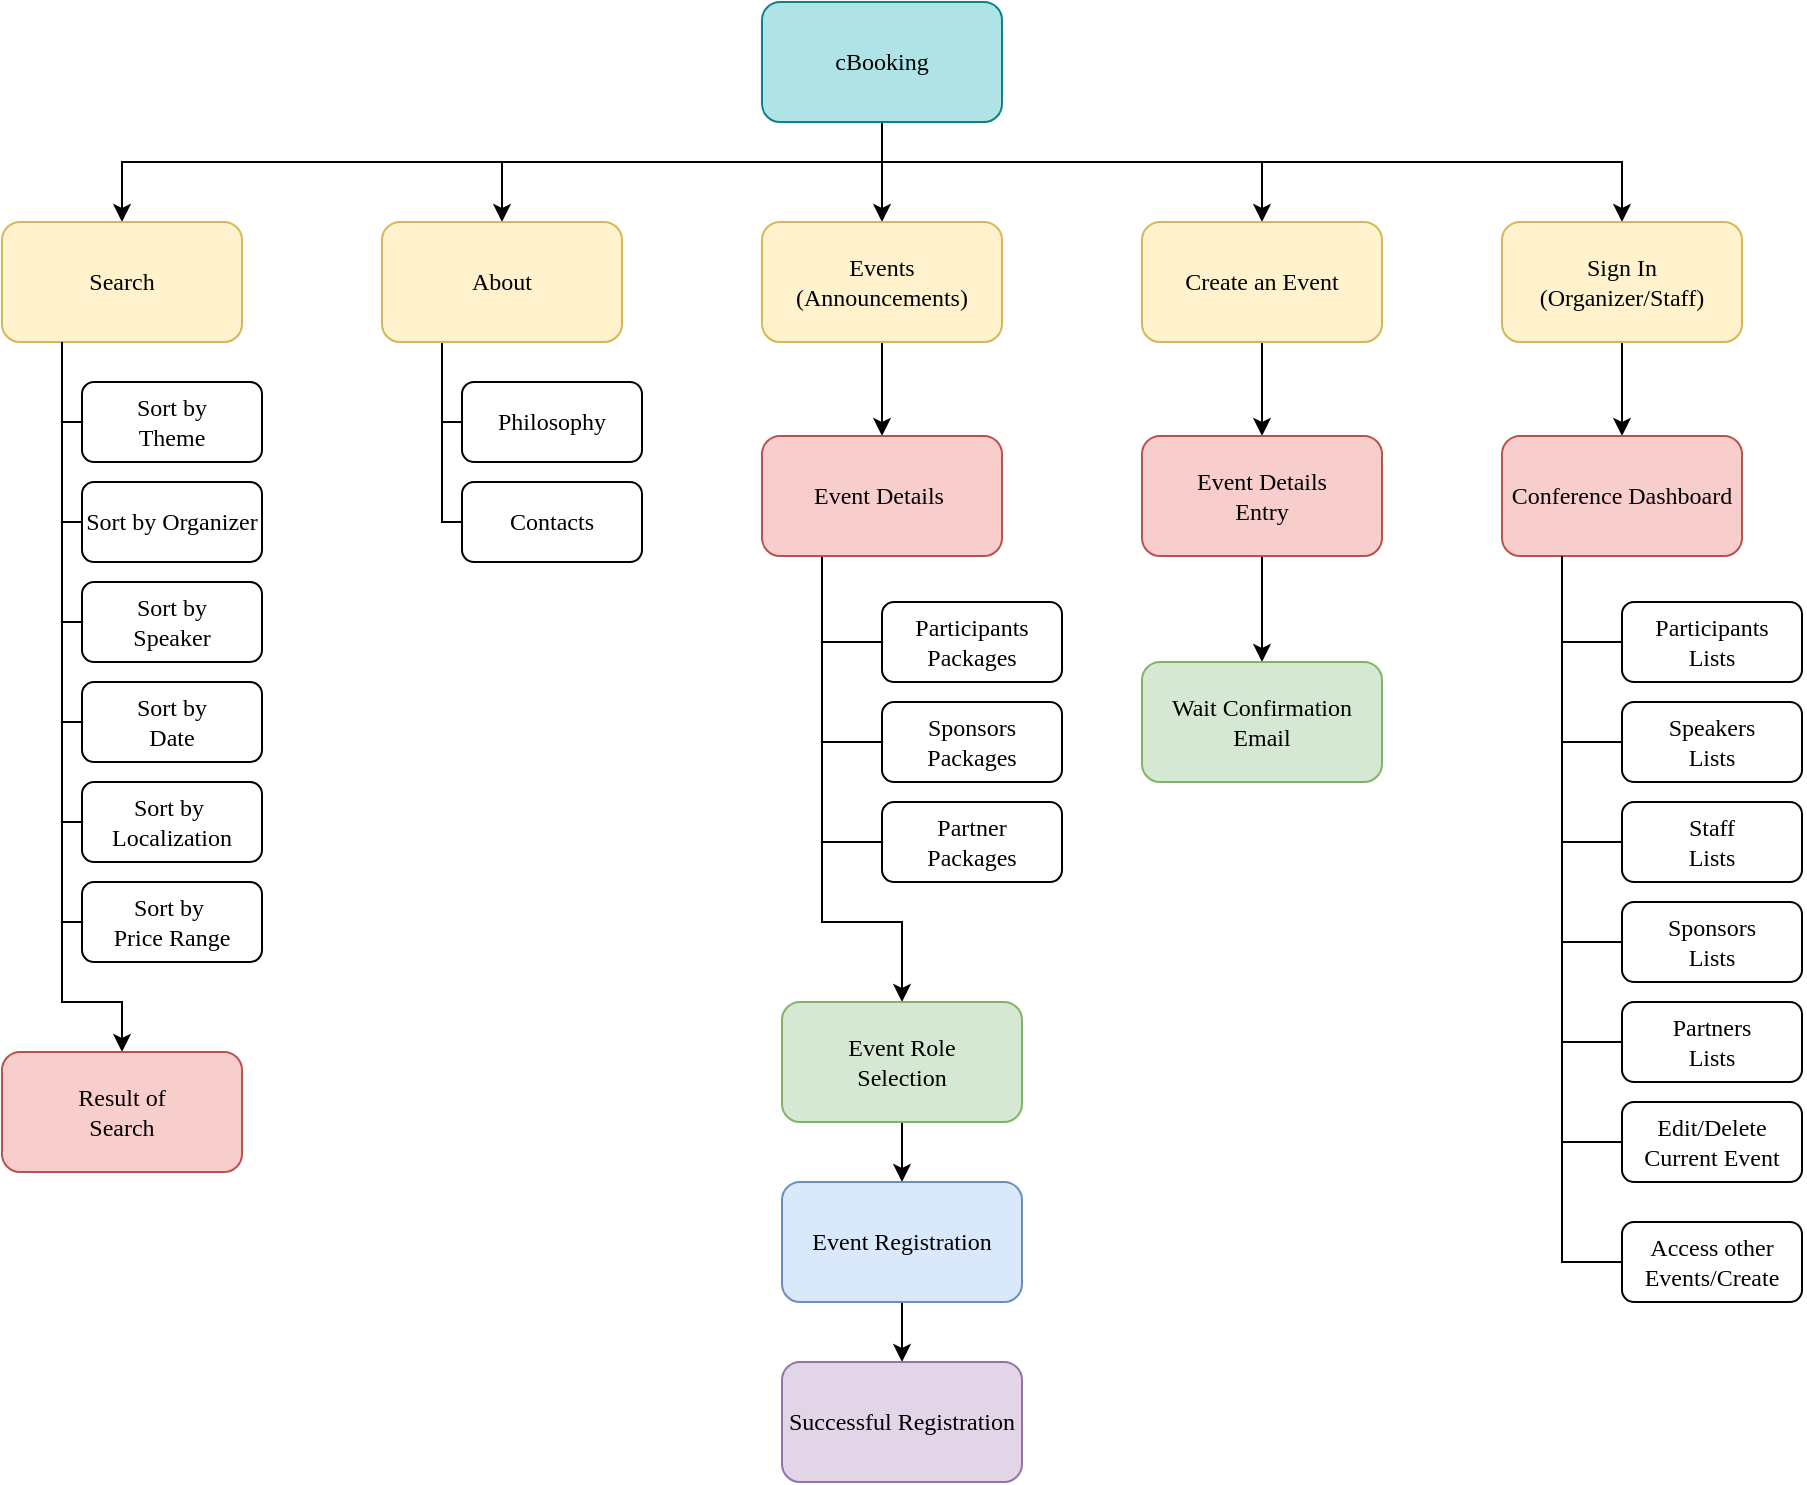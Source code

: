 <mxfile version="13.10.1" type="github">
  <diagram name="Page-1" id="97916047-d0de-89f5-080d-49f4d83e522f">
    <mxGraphModel dx="1038" dy="580" grid="1" gridSize="10" guides="1" tooltips="1" connect="1" arrows="1" fold="1" page="1" pageScale="1.5" pageWidth="1169" pageHeight="827" background="#ffffff" math="0" shadow="0">
      <root>
        <mxCell id="0" />
        <mxCell id="1" parent="0" />
        <mxCell id="v0h3LR7NTTZBpTmHbnjR-62" style="edgeStyle=orthogonalEdgeStyle;rounded=0;orthogonalLoop=1;jettySize=auto;html=1;entryX=0.5;entryY=0;entryDx=0;entryDy=0;fontFamily=Tahoma;" parent="1" source="v0h3LR7NTTZBpTmHbnjR-58" target="v0h3LR7NTTZBpTmHbnjR-61" edge="1">
          <mxGeometry relative="1" as="geometry">
            <Array as="points">
              <mxPoint x="770" y="230" />
              <mxPoint x="580" y="230" />
            </Array>
          </mxGeometry>
        </mxCell>
        <mxCell id="v0h3LR7NTTZBpTmHbnjR-66" style="edgeStyle=orthogonalEdgeStyle;rounded=0;orthogonalLoop=1;jettySize=auto;html=1;fontFamily=Tahoma;" parent="1" source="v0h3LR7NTTZBpTmHbnjR-58" target="v0h3LR7NTTZBpTmHbnjR-65" edge="1">
          <mxGeometry relative="1" as="geometry">
            <Array as="points">
              <mxPoint x="770" y="230" />
              <mxPoint x="1140" y="230" />
            </Array>
          </mxGeometry>
        </mxCell>
        <mxCell id="v0h3LR7NTTZBpTmHbnjR-67" style="edgeStyle=orthogonalEdgeStyle;rounded=0;orthogonalLoop=1;jettySize=auto;html=1;exitX=0.5;exitY=1;exitDx=0;exitDy=0;entryX=0.5;entryY=0;entryDx=0;entryDy=0;fontFamily=Tahoma;" parent="1" source="v0h3LR7NTTZBpTmHbnjR-58" target="v0h3LR7NTTZBpTmHbnjR-63" edge="1">
          <mxGeometry relative="1" as="geometry">
            <Array as="points">
              <mxPoint x="770" y="210" />
              <mxPoint x="770" y="260" />
            </Array>
          </mxGeometry>
        </mxCell>
        <mxCell id="v0h3LR7NTTZBpTmHbnjR-68" style="edgeStyle=orthogonalEdgeStyle;rounded=0;orthogonalLoop=1;jettySize=auto;html=1;exitX=0.5;exitY=1;exitDx=0;exitDy=0;fontFamily=Tahoma;" parent="1" source="v0h3LR7NTTZBpTmHbnjR-58" target="v0h3LR7NTTZBpTmHbnjR-64" edge="1">
          <mxGeometry relative="1" as="geometry">
            <Array as="points">
              <mxPoint x="770" y="230" />
              <mxPoint x="960" y="230" />
            </Array>
          </mxGeometry>
        </mxCell>
        <mxCell id="v0h3LR7NTTZBpTmHbnjR-74" style="edgeStyle=orthogonalEdgeStyle;rounded=0;orthogonalLoop=1;jettySize=auto;html=1;exitX=0.5;exitY=1;exitDx=0;exitDy=0;fontFamily=Tahoma;" parent="1" source="v0h3LR7NTTZBpTmHbnjR-58" target="v0h3LR7NTTZBpTmHbnjR-73" edge="1">
          <mxGeometry relative="1" as="geometry">
            <Array as="points">
              <mxPoint x="770" y="230" />
              <mxPoint x="390" y="230" />
            </Array>
          </mxGeometry>
        </mxCell>
        <mxCell id="v0h3LR7NTTZBpTmHbnjR-58" value="cBooking" style="rounded=1;whiteSpace=wrap;html=1;fontFamily=Tahoma;fillColor=#b0e3e6;strokeColor=#0e8088;" parent="1" vertex="1">
          <mxGeometry x="710" y="150" width="120" height="60" as="geometry" />
        </mxCell>
        <mxCell id="v0h3LR7NTTZBpTmHbnjR-100" style="edgeStyle=none;rounded=0;orthogonalLoop=1;jettySize=auto;html=1;exitX=0.25;exitY=1;exitDx=0;exitDy=0;entryX=0;entryY=0.5;entryDx=0;entryDy=0;endArrow=none;endFill=0;fontFamily=Tahoma;" parent="1" source="v0h3LR7NTTZBpTmHbnjR-61" target="v0h3LR7NTTZBpTmHbnjR-98" edge="1">
          <mxGeometry relative="1" as="geometry">
            <Array as="points">
              <mxPoint x="550" y="360" />
            </Array>
          </mxGeometry>
        </mxCell>
        <mxCell id="v0h3LR7NTTZBpTmHbnjR-101" style="edgeStyle=none;rounded=0;orthogonalLoop=1;jettySize=auto;html=1;exitX=0.25;exitY=1;exitDx=0;exitDy=0;entryX=0;entryY=0.5;entryDx=0;entryDy=0;endArrow=none;endFill=0;fontFamily=Tahoma;" parent="1" source="v0h3LR7NTTZBpTmHbnjR-61" target="v0h3LR7NTTZBpTmHbnjR-99" edge="1">
          <mxGeometry relative="1" as="geometry">
            <Array as="points">
              <mxPoint x="550" y="410" />
            </Array>
          </mxGeometry>
        </mxCell>
        <mxCell id="v0h3LR7NTTZBpTmHbnjR-61" value="About" style="rounded=1;whiteSpace=wrap;html=1;fontFamily=Tahoma;fillColor=#fff2cc;strokeColor=#d6b656;" parent="1" vertex="1">
          <mxGeometry x="520" y="260" width="120" height="60" as="geometry" />
        </mxCell>
        <mxCell id="v0h3LR7NTTZBpTmHbnjR-79" style="edgeStyle=orthogonalEdgeStyle;rounded=0;orthogonalLoop=1;jettySize=auto;html=1;exitX=0.5;exitY=1;exitDx=0;exitDy=0;entryX=0.5;entryY=0;entryDx=0;entryDy=0;fontFamily=Tahoma;" parent="1" source="v0h3LR7NTTZBpTmHbnjR-63" target="v0h3LR7NTTZBpTmHbnjR-78" edge="1">
          <mxGeometry relative="1" as="geometry" />
        </mxCell>
        <mxCell id="v0h3LR7NTTZBpTmHbnjR-63" value="Events&lt;br&gt;(Announcements)" style="rounded=1;whiteSpace=wrap;html=1;fontFamily=Tahoma;fillColor=#fff2cc;strokeColor=#d6b656;" parent="1" vertex="1">
          <mxGeometry x="710" y="260" width="120" height="60" as="geometry" />
        </mxCell>
        <mxCell id="v0h3LR7NTTZBpTmHbnjR-70" style="edgeStyle=orthogonalEdgeStyle;rounded=0;orthogonalLoop=1;jettySize=auto;html=1;entryX=0.5;entryY=0;entryDx=0;entryDy=0;fontFamily=Tahoma;" parent="1" source="v0h3LR7NTTZBpTmHbnjR-64" target="v0h3LR7NTTZBpTmHbnjR-69" edge="1">
          <mxGeometry relative="1" as="geometry" />
        </mxCell>
        <mxCell id="v0h3LR7NTTZBpTmHbnjR-64" value="Create an Event" style="rounded=1;whiteSpace=wrap;html=1;fontFamily=Tahoma;fillColor=#fff2cc;strokeColor=#d6b656;" parent="1" vertex="1">
          <mxGeometry x="900" y="260" width="120" height="60" as="geometry" />
        </mxCell>
        <mxCell id="v0h3LR7NTTZBpTmHbnjR-72" style="edgeStyle=orthogonalEdgeStyle;rounded=0;orthogonalLoop=1;jettySize=auto;html=1;entryX=0.5;entryY=0;entryDx=0;entryDy=0;fontFamily=Tahoma;" parent="1" source="v0h3LR7NTTZBpTmHbnjR-65" target="v0h3LR7NTTZBpTmHbnjR-71" edge="1">
          <mxGeometry relative="1" as="geometry" />
        </mxCell>
        <mxCell id="v0h3LR7NTTZBpTmHbnjR-65" value="Sign In&lt;br&gt;(Organizer/Staff)" style="rounded=1;whiteSpace=wrap;html=1;fontFamily=Tahoma;fillColor=#fff2cc;strokeColor=#d6b656;" parent="1" vertex="1">
          <mxGeometry x="1080" y="260" width="120" height="60" as="geometry" />
        </mxCell>
        <mxCell id="v0h3LR7NTTZBpTmHbnjR-129" style="edgeStyle=none;rounded=0;orthogonalLoop=1;jettySize=auto;html=1;exitX=0.5;exitY=1;exitDx=0;exitDy=0;startArrow=none;startFill=0;endArrow=classic;endFill=1;fontFamily=Tahoma;" parent="1" source="v0h3LR7NTTZBpTmHbnjR-69" target="v0h3LR7NTTZBpTmHbnjR-128" edge="1">
          <mxGeometry relative="1" as="geometry" />
        </mxCell>
        <mxCell id="v0h3LR7NTTZBpTmHbnjR-69" value="Event Details&lt;br&gt;Entry" style="rounded=1;whiteSpace=wrap;html=1;fontFamily=Tahoma;fillColor=#f8cecc;strokeColor=#b85450;" parent="1" vertex="1">
          <mxGeometry x="900" y="367" width="120" height="60" as="geometry" />
        </mxCell>
        <mxCell id="v0h3LR7NTTZBpTmHbnjR-85" style="edgeStyle=orthogonalEdgeStyle;rounded=0;orthogonalLoop=1;jettySize=auto;html=1;exitX=0.25;exitY=1;exitDx=0;exitDy=0;entryX=0;entryY=0.5;entryDx=0;entryDy=0;fontFamily=Tahoma;endArrow=none;endFill=0;" parent="1" source="v0h3LR7NTTZBpTmHbnjR-71" target="v0h3LR7NTTZBpTmHbnjR-80" edge="1">
          <mxGeometry relative="1" as="geometry" />
        </mxCell>
        <mxCell id="v0h3LR7NTTZBpTmHbnjR-86" style="edgeStyle=none;rounded=0;orthogonalLoop=1;jettySize=auto;html=1;exitX=0.25;exitY=1;exitDx=0;exitDy=0;entryX=0;entryY=0.5;entryDx=0;entryDy=0;endArrow=none;endFill=0;fontFamily=Tahoma;" parent="1" source="v0h3LR7NTTZBpTmHbnjR-71" target="v0h3LR7NTTZBpTmHbnjR-81" edge="1">
          <mxGeometry relative="1" as="geometry">
            <Array as="points">
              <mxPoint x="1110" y="520" />
            </Array>
          </mxGeometry>
        </mxCell>
        <mxCell id="v0h3LR7NTTZBpTmHbnjR-87" style="edgeStyle=none;rounded=0;orthogonalLoop=1;jettySize=auto;html=1;exitX=0.25;exitY=1;exitDx=0;exitDy=0;entryX=0;entryY=0.5;entryDx=0;entryDy=0;endArrow=none;endFill=0;fontFamily=Tahoma;" parent="1" source="v0h3LR7NTTZBpTmHbnjR-71" target="v0h3LR7NTTZBpTmHbnjR-82" edge="1">
          <mxGeometry relative="1" as="geometry">
            <Array as="points">
              <mxPoint x="1110" y="570" />
            </Array>
          </mxGeometry>
        </mxCell>
        <mxCell id="v0h3LR7NTTZBpTmHbnjR-88" style="edgeStyle=none;rounded=0;orthogonalLoop=1;jettySize=auto;html=1;exitX=0.25;exitY=1;exitDx=0;exitDy=0;entryX=0;entryY=0.5;entryDx=0;entryDy=0;endArrow=none;endFill=0;fontFamily=Tahoma;" parent="1" source="v0h3LR7NTTZBpTmHbnjR-71" target="v0h3LR7NTTZBpTmHbnjR-83" edge="1">
          <mxGeometry relative="1" as="geometry">
            <Array as="points">
              <mxPoint x="1110" y="620" />
            </Array>
          </mxGeometry>
        </mxCell>
        <mxCell id="v0h3LR7NTTZBpTmHbnjR-89" style="edgeStyle=none;rounded=0;orthogonalLoop=1;jettySize=auto;html=1;exitX=0.25;exitY=1;exitDx=0;exitDy=0;entryX=0;entryY=0.5;entryDx=0;entryDy=0;endArrow=none;endFill=0;fontFamily=Tahoma;" parent="1" source="v0h3LR7NTTZBpTmHbnjR-71" target="v0h3LR7NTTZBpTmHbnjR-84" edge="1">
          <mxGeometry relative="1" as="geometry">
            <Array as="points">
              <mxPoint x="1110" y="670" />
            </Array>
          </mxGeometry>
        </mxCell>
        <mxCell id="ZtaEysvp7zR3b82tCj5O-3" style="edgeStyle=orthogonalEdgeStyle;rounded=0;orthogonalLoop=1;jettySize=auto;html=1;exitX=0.25;exitY=1;exitDx=0;exitDy=0;entryX=0;entryY=0.5;entryDx=0;entryDy=0;endArrow=none;endFill=0;" edge="1" parent="1" source="v0h3LR7NTTZBpTmHbnjR-71" target="ZtaEysvp7zR3b82tCj5O-2">
          <mxGeometry relative="1" as="geometry">
            <mxPoint x="1130" y="810" as="targetPoint" />
          </mxGeometry>
        </mxCell>
        <mxCell id="v0h3LR7NTTZBpTmHbnjR-71" value="Conference Dashboard" style="rounded=1;whiteSpace=wrap;html=1;fontFamily=Tahoma;fillColor=#f8cecc;strokeColor=#b85450;" parent="1" vertex="1">
          <mxGeometry x="1080" y="367" width="120" height="60" as="geometry" />
        </mxCell>
        <mxCell id="v0h3LR7NTTZBpTmHbnjR-112" style="edgeStyle=none;rounded=0;orthogonalLoop=1;jettySize=auto;html=1;exitX=0.25;exitY=1;exitDx=0;exitDy=0;entryX=0;entryY=0.5;entryDx=0;entryDy=0;startArrow=none;startFill=0;endArrow=none;endFill=0;fontFamily=Tahoma;" parent="1" source="v0h3LR7NTTZBpTmHbnjR-73" target="v0h3LR7NTTZBpTmHbnjR-104" edge="1">
          <mxGeometry relative="1" as="geometry">
            <Array as="points">
              <mxPoint x="360" y="360" />
            </Array>
          </mxGeometry>
        </mxCell>
        <mxCell id="v0h3LR7NTTZBpTmHbnjR-133" style="edgeStyle=none;rounded=0;orthogonalLoop=1;jettySize=auto;html=1;exitX=0.25;exitY=1;exitDx=0;exitDy=0;startArrow=none;startFill=0;endArrow=classic;endFill=1;fontFamily=Tahoma;" parent="1" source="v0h3LR7NTTZBpTmHbnjR-73" target="v0h3LR7NTTZBpTmHbnjR-132" edge="1">
          <mxGeometry relative="1" as="geometry">
            <Array as="points">
              <mxPoint x="360" y="650" />
              <mxPoint x="390" y="650" />
            </Array>
          </mxGeometry>
        </mxCell>
        <mxCell id="v0h3LR7NTTZBpTmHbnjR-73" value="Search" style="rounded=1;whiteSpace=wrap;html=1;fontFamily=Tahoma;fillColor=#fff2cc;strokeColor=#d6b656;" parent="1" vertex="1">
          <mxGeometry x="330" y="260" width="120" height="60" as="geometry" />
        </mxCell>
        <mxCell id="v0h3LR7NTTZBpTmHbnjR-93" style="edgeStyle=none;rounded=0;orthogonalLoop=1;jettySize=auto;html=1;exitX=0.25;exitY=1;exitDx=0;exitDy=0;entryX=0;entryY=0.5;entryDx=0;entryDy=0;endArrow=none;endFill=0;fontFamily=Tahoma;" parent="1" source="v0h3LR7NTTZBpTmHbnjR-78" target="v0h3LR7NTTZBpTmHbnjR-90" edge="1">
          <mxGeometry relative="1" as="geometry">
            <Array as="points">
              <mxPoint x="740" y="470" />
            </Array>
          </mxGeometry>
        </mxCell>
        <mxCell id="v0h3LR7NTTZBpTmHbnjR-94" style="edgeStyle=none;rounded=0;orthogonalLoop=1;jettySize=auto;html=1;exitX=0.25;exitY=1;exitDx=0;exitDy=0;entryX=0;entryY=0.5;entryDx=0;entryDy=0;endArrow=none;endFill=0;fontFamily=Tahoma;" parent="1" source="v0h3LR7NTTZBpTmHbnjR-78" target="v0h3LR7NTTZBpTmHbnjR-91" edge="1">
          <mxGeometry relative="1" as="geometry">
            <Array as="points">
              <mxPoint x="740" y="520" />
            </Array>
          </mxGeometry>
        </mxCell>
        <mxCell id="v0h3LR7NTTZBpTmHbnjR-95" style="edgeStyle=none;rounded=0;orthogonalLoop=1;jettySize=auto;html=1;exitX=0.25;exitY=1;exitDx=0;exitDy=0;entryX=0;entryY=0.5;entryDx=0;entryDy=0;endArrow=none;endFill=0;fontFamily=Tahoma;" parent="1" source="v0h3LR7NTTZBpTmHbnjR-78" target="v0h3LR7NTTZBpTmHbnjR-92" edge="1">
          <mxGeometry relative="1" as="geometry">
            <Array as="points">
              <mxPoint x="740" y="570" />
            </Array>
          </mxGeometry>
        </mxCell>
        <mxCell id="v0h3LR7NTTZBpTmHbnjR-103" style="edgeStyle=none;rounded=0;orthogonalLoop=1;jettySize=auto;html=1;exitX=0.25;exitY=1;exitDx=0;exitDy=0;entryX=0.5;entryY=0;entryDx=0;entryDy=0;endArrow=classic;endFill=1;fontFamily=Tahoma;" parent="1" source="v0h3LR7NTTZBpTmHbnjR-78" target="v0h3LR7NTTZBpTmHbnjR-102" edge="1">
          <mxGeometry relative="1" as="geometry">
            <Array as="points">
              <mxPoint x="740" y="610" />
              <mxPoint x="780" y="610" />
            </Array>
          </mxGeometry>
        </mxCell>
        <mxCell id="v0h3LR7NTTZBpTmHbnjR-78" value="Event Details&amp;nbsp;" style="rounded=1;whiteSpace=wrap;html=1;fontFamily=Tahoma;fillColor=#f8cecc;strokeColor=#b85450;" parent="1" vertex="1">
          <mxGeometry x="710" y="367" width="120" height="60" as="geometry" />
        </mxCell>
        <mxCell id="v0h3LR7NTTZBpTmHbnjR-80" value="Participants&lt;br&gt;Lists" style="rounded=1;whiteSpace=wrap;html=1;fontFamily=Tahoma;" parent="1" vertex="1">
          <mxGeometry x="1140" y="450" width="90" height="40" as="geometry" />
        </mxCell>
        <mxCell id="v0h3LR7NTTZBpTmHbnjR-81" value="Speakers&lt;br&gt;Lists" style="rounded=1;whiteSpace=wrap;html=1;fontFamily=Tahoma;" parent="1" vertex="1">
          <mxGeometry x="1140" y="500" width="90" height="40" as="geometry" />
        </mxCell>
        <mxCell id="v0h3LR7NTTZBpTmHbnjR-82" value="Staff&lt;br&gt;Lists" style="rounded=1;whiteSpace=wrap;html=1;fontFamily=Tahoma;" parent="1" vertex="1">
          <mxGeometry x="1140" y="550" width="90" height="40" as="geometry" />
        </mxCell>
        <mxCell id="v0h3LR7NTTZBpTmHbnjR-83" value="Sponsors&lt;br&gt;Lists" style="rounded=1;whiteSpace=wrap;html=1;fontFamily=Tahoma;" parent="1" vertex="1">
          <mxGeometry x="1140" y="600" width="90" height="40" as="geometry" />
        </mxCell>
        <mxCell id="v0h3LR7NTTZBpTmHbnjR-84" value="Partners&lt;br&gt;Lists" style="rounded=1;whiteSpace=wrap;html=1;fontFamily=Tahoma;" parent="1" vertex="1">
          <mxGeometry x="1140" y="650" width="90" height="40" as="geometry" />
        </mxCell>
        <mxCell id="v0h3LR7NTTZBpTmHbnjR-90" value="Participants&lt;br&gt;Packages" style="rounded=1;whiteSpace=wrap;html=1;fontFamily=Tahoma;" parent="1" vertex="1">
          <mxGeometry x="770" y="450" width="90" height="40" as="geometry" />
        </mxCell>
        <mxCell id="v0h3LR7NTTZBpTmHbnjR-91" value="Sponsors&lt;br&gt;Packages" style="rounded=1;whiteSpace=wrap;html=1;fontFamily=Tahoma;" parent="1" vertex="1">
          <mxGeometry x="770" y="500" width="90" height="40" as="geometry" />
        </mxCell>
        <mxCell id="v0h3LR7NTTZBpTmHbnjR-92" value="Partner&lt;br&gt;Packages" style="rounded=1;whiteSpace=wrap;html=1;fontFamily=Tahoma;" parent="1" vertex="1">
          <mxGeometry x="770" y="550" width="90" height="40" as="geometry" />
        </mxCell>
        <mxCell id="v0h3LR7NTTZBpTmHbnjR-96" style="edgeStyle=none;rounded=0;orthogonalLoop=1;jettySize=auto;html=1;exitX=1;exitY=0.5;exitDx=0;exitDy=0;endArrow=none;endFill=0;fontFamily=Tahoma;" parent="1" source="v0h3LR7NTTZBpTmHbnjR-82" target="v0h3LR7NTTZBpTmHbnjR-82" edge="1">
          <mxGeometry relative="1" as="geometry" />
        </mxCell>
        <mxCell id="v0h3LR7NTTZBpTmHbnjR-97" style="edgeStyle=none;rounded=0;orthogonalLoop=1;jettySize=auto;html=1;exitX=1;exitY=0.5;exitDx=0;exitDy=0;endArrow=none;endFill=0;fontFamily=Tahoma;" parent="1" source="v0h3LR7NTTZBpTmHbnjR-82" target="v0h3LR7NTTZBpTmHbnjR-82" edge="1">
          <mxGeometry relative="1" as="geometry" />
        </mxCell>
        <mxCell id="v0h3LR7NTTZBpTmHbnjR-98" value="Philosophy" style="rounded=1;whiteSpace=wrap;html=1;fontFamily=Tahoma;" parent="1" vertex="1">
          <mxGeometry x="560" y="340" width="90" height="40" as="geometry" />
        </mxCell>
        <mxCell id="v0h3LR7NTTZBpTmHbnjR-99" value="Contacts" style="rounded=1;whiteSpace=wrap;html=1;fontFamily=Tahoma;" parent="1" vertex="1">
          <mxGeometry x="560" y="390" width="90" height="40" as="geometry" />
        </mxCell>
        <mxCell id="v0h3LR7NTTZBpTmHbnjR-124" style="edgeStyle=none;rounded=0;orthogonalLoop=1;jettySize=auto;html=1;exitX=0.5;exitY=1;exitDx=0;exitDy=0;entryX=0.5;entryY=0;entryDx=0;entryDy=0;startArrow=none;startFill=0;endArrow=classic;endFill=1;fontFamily=Tahoma;" parent="1" source="v0h3LR7NTTZBpTmHbnjR-102" target="v0h3LR7NTTZBpTmHbnjR-123" edge="1">
          <mxGeometry relative="1" as="geometry" />
        </mxCell>
        <mxCell id="v0h3LR7NTTZBpTmHbnjR-102" value="Event Role &lt;br&gt;Selection" style="rounded=1;whiteSpace=wrap;html=1;fontFamily=Tahoma;fillColor=#d5e8d4;strokeColor=#82b366;" parent="1" vertex="1">
          <mxGeometry x="720" y="650" width="120" height="60" as="geometry" />
        </mxCell>
        <mxCell id="v0h3LR7NTTZBpTmHbnjR-104" value="Sort by&lt;br&gt;Theme" style="rounded=1;whiteSpace=wrap;html=1;fontFamily=Tahoma;" parent="1" vertex="1">
          <mxGeometry x="370" y="340" width="90" height="40" as="geometry" />
        </mxCell>
        <mxCell id="v0h3LR7NTTZBpTmHbnjR-113" style="edgeStyle=none;rounded=0;orthogonalLoop=1;jettySize=auto;html=1;exitX=0;exitY=0.5;exitDx=0;exitDy=0;entryX=0.25;entryY=1;entryDx=0;entryDy=0;startArrow=none;startFill=0;endArrow=none;endFill=0;fontFamily=Tahoma;" parent="1" source="v0h3LR7NTTZBpTmHbnjR-105" target="v0h3LR7NTTZBpTmHbnjR-73" edge="1">
          <mxGeometry relative="1" as="geometry">
            <Array as="points">
              <mxPoint x="360" y="410" />
            </Array>
          </mxGeometry>
        </mxCell>
        <mxCell id="v0h3LR7NTTZBpTmHbnjR-105" value="Sort by Organizer" style="rounded=1;whiteSpace=wrap;html=1;fontFamily=Tahoma;" parent="1" vertex="1">
          <mxGeometry x="370" y="390" width="90" height="40" as="geometry" />
        </mxCell>
        <mxCell id="v0h3LR7NTTZBpTmHbnjR-114" style="edgeStyle=none;rounded=0;orthogonalLoop=1;jettySize=auto;html=1;exitX=0;exitY=0.5;exitDx=0;exitDy=0;entryX=0.25;entryY=1;entryDx=0;entryDy=0;startArrow=none;startFill=0;endArrow=none;endFill=0;fontFamily=Tahoma;" parent="1" source="v0h3LR7NTTZBpTmHbnjR-106" target="v0h3LR7NTTZBpTmHbnjR-73" edge="1">
          <mxGeometry relative="1" as="geometry">
            <Array as="points">
              <mxPoint x="360" y="460" />
            </Array>
          </mxGeometry>
        </mxCell>
        <mxCell id="v0h3LR7NTTZBpTmHbnjR-106" value="Sort by&lt;br&gt;Speaker" style="rounded=1;whiteSpace=wrap;html=1;fontFamily=Tahoma;" parent="1" vertex="1">
          <mxGeometry x="370" y="440" width="90" height="40" as="geometry" />
        </mxCell>
        <mxCell id="v0h3LR7NTTZBpTmHbnjR-115" style="edgeStyle=none;rounded=0;orthogonalLoop=1;jettySize=auto;html=1;exitX=0;exitY=0.5;exitDx=0;exitDy=0;entryX=0.25;entryY=1;entryDx=0;entryDy=0;startArrow=none;startFill=0;endArrow=none;endFill=0;fontFamily=Tahoma;" parent="1" source="v0h3LR7NTTZBpTmHbnjR-107" target="v0h3LR7NTTZBpTmHbnjR-73" edge="1">
          <mxGeometry relative="1" as="geometry">
            <Array as="points">
              <mxPoint x="360" y="510" />
            </Array>
          </mxGeometry>
        </mxCell>
        <mxCell id="v0h3LR7NTTZBpTmHbnjR-107" value="Sort by&lt;br&gt;Date" style="rounded=1;whiteSpace=wrap;html=1;fontFamily=Tahoma;" parent="1" vertex="1">
          <mxGeometry x="370" y="490" width="90" height="40" as="geometry" />
        </mxCell>
        <mxCell id="v0h3LR7NTTZBpTmHbnjR-116" style="edgeStyle=none;rounded=0;orthogonalLoop=1;jettySize=auto;html=1;exitX=0;exitY=0.5;exitDx=0;exitDy=0;entryX=0.25;entryY=1;entryDx=0;entryDy=0;startArrow=none;startFill=0;endArrow=none;endFill=0;fontFamily=Tahoma;" parent="1" source="v0h3LR7NTTZBpTmHbnjR-108" target="v0h3LR7NTTZBpTmHbnjR-73" edge="1">
          <mxGeometry relative="1" as="geometry">
            <Array as="points">
              <mxPoint x="360" y="560" />
            </Array>
          </mxGeometry>
        </mxCell>
        <mxCell id="v0h3LR7NTTZBpTmHbnjR-108" value="Sort by&amp;nbsp;&lt;br&gt;Localization" style="rounded=1;whiteSpace=wrap;html=1;fontFamily=Tahoma;" parent="1" vertex="1">
          <mxGeometry x="370" y="540" width="90" height="40" as="geometry" />
        </mxCell>
        <mxCell id="v0h3LR7NTTZBpTmHbnjR-109" style="edgeStyle=none;rounded=0;orthogonalLoop=1;jettySize=auto;html=1;exitX=1;exitY=0.5;exitDx=0;exitDy=0;endArrow=none;endFill=0;fontFamily=Tahoma;" parent="1" source="v0h3LR7NTTZBpTmHbnjR-106" target="v0h3LR7NTTZBpTmHbnjR-106" edge="1">
          <mxGeometry relative="1" as="geometry" />
        </mxCell>
        <mxCell id="v0h3LR7NTTZBpTmHbnjR-110" style="edgeStyle=none;rounded=0;orthogonalLoop=1;jettySize=auto;html=1;exitX=1;exitY=0.5;exitDx=0;exitDy=0;endArrow=none;endFill=0;fontFamily=Tahoma;" parent="1" source="v0h3LR7NTTZBpTmHbnjR-106" target="v0h3LR7NTTZBpTmHbnjR-106" edge="1">
          <mxGeometry relative="1" as="geometry" />
        </mxCell>
        <mxCell id="v0h3LR7NTTZBpTmHbnjR-117" style="edgeStyle=none;rounded=0;orthogonalLoop=1;jettySize=auto;html=1;exitX=0;exitY=0.5;exitDx=0;exitDy=0;entryX=0.25;entryY=1;entryDx=0;entryDy=0;startArrow=none;startFill=0;endArrow=none;endFill=0;fontFamily=Tahoma;" parent="1" source="v0h3LR7NTTZBpTmHbnjR-111" target="v0h3LR7NTTZBpTmHbnjR-73" edge="1">
          <mxGeometry relative="1" as="geometry">
            <Array as="points">
              <mxPoint x="360" y="610" />
            </Array>
          </mxGeometry>
        </mxCell>
        <mxCell id="v0h3LR7NTTZBpTmHbnjR-111" value="Sort by&amp;nbsp;&lt;br&gt;Price Range" style="rounded=1;whiteSpace=wrap;html=1;fontFamily=Tahoma;" parent="1" vertex="1">
          <mxGeometry x="370" y="590" width="90" height="40" as="geometry" />
        </mxCell>
        <mxCell id="v0h3LR7NTTZBpTmHbnjR-131" style="edgeStyle=none;rounded=0;orthogonalLoop=1;jettySize=auto;html=1;exitX=0.5;exitY=1;exitDx=0;exitDy=0;entryX=0.5;entryY=0;entryDx=0;entryDy=0;startArrow=none;startFill=0;endArrow=classic;endFill=1;fontFamily=Tahoma;" parent="1" source="v0h3LR7NTTZBpTmHbnjR-123" target="v0h3LR7NTTZBpTmHbnjR-130" edge="1">
          <mxGeometry relative="1" as="geometry" />
        </mxCell>
        <mxCell id="v0h3LR7NTTZBpTmHbnjR-123" value="Event Registration" style="rounded=1;whiteSpace=wrap;html=1;fontFamily=Tahoma;fillColor=#dae8fc;strokeColor=#6c8ebf;" parent="1" vertex="1">
          <mxGeometry x="720" y="740" width="120" height="60" as="geometry" />
        </mxCell>
        <mxCell id="v0h3LR7NTTZBpTmHbnjR-127" style="edgeStyle=none;rounded=0;orthogonalLoop=1;jettySize=auto;html=1;exitX=0;exitY=0.5;exitDx=0;exitDy=0;entryX=0.25;entryY=1;entryDx=0;entryDy=0;startArrow=none;startFill=0;endArrow=none;endFill=0;fontFamily=Tahoma;" parent="1" source="v0h3LR7NTTZBpTmHbnjR-126" target="v0h3LR7NTTZBpTmHbnjR-71" edge="1">
          <mxGeometry relative="1" as="geometry">
            <Array as="points">
              <mxPoint x="1110" y="720" />
            </Array>
          </mxGeometry>
        </mxCell>
        <mxCell id="v0h3LR7NTTZBpTmHbnjR-126" value="Edit/Delete Current Event" style="rounded=1;whiteSpace=wrap;html=1;fontFamily=Tahoma;" parent="1" vertex="1">
          <mxGeometry x="1140" y="700" width="90" height="40" as="geometry" />
        </mxCell>
        <mxCell id="v0h3LR7NTTZBpTmHbnjR-128" value="Wait Confirmation Email" style="rounded=1;whiteSpace=wrap;html=1;fontFamily=Tahoma;fillColor=#d5e8d4;strokeColor=#82b366;" parent="1" vertex="1">
          <mxGeometry x="900" y="480" width="120" height="60" as="geometry" />
        </mxCell>
        <mxCell id="v0h3LR7NTTZBpTmHbnjR-130" value="Successful Registration" style="rounded=1;whiteSpace=wrap;html=1;fontFamily=Tahoma;fillColor=#e1d5e7;strokeColor=#9673a6;" parent="1" vertex="1">
          <mxGeometry x="720" y="830" width="120" height="60" as="geometry" />
        </mxCell>
        <mxCell id="v0h3LR7NTTZBpTmHbnjR-132" value="Result of &lt;br&gt;Search&lt;br&gt;" style="rounded=1;whiteSpace=wrap;html=1;fontFamily=Tahoma;fillColor=#f8cecc;strokeColor=#b85450;" parent="1" vertex="1">
          <mxGeometry x="330" y="675" width="120" height="60" as="geometry" />
        </mxCell>
        <mxCell id="ZtaEysvp7zR3b82tCj5O-2" value="Access other Events/Create" style="rounded=1;whiteSpace=wrap;html=1;fontFamily=Tahoma;" vertex="1" parent="1">
          <mxGeometry x="1140" y="760" width="90" height="40" as="geometry" />
        </mxCell>
      </root>
    </mxGraphModel>
  </diagram>
</mxfile>
